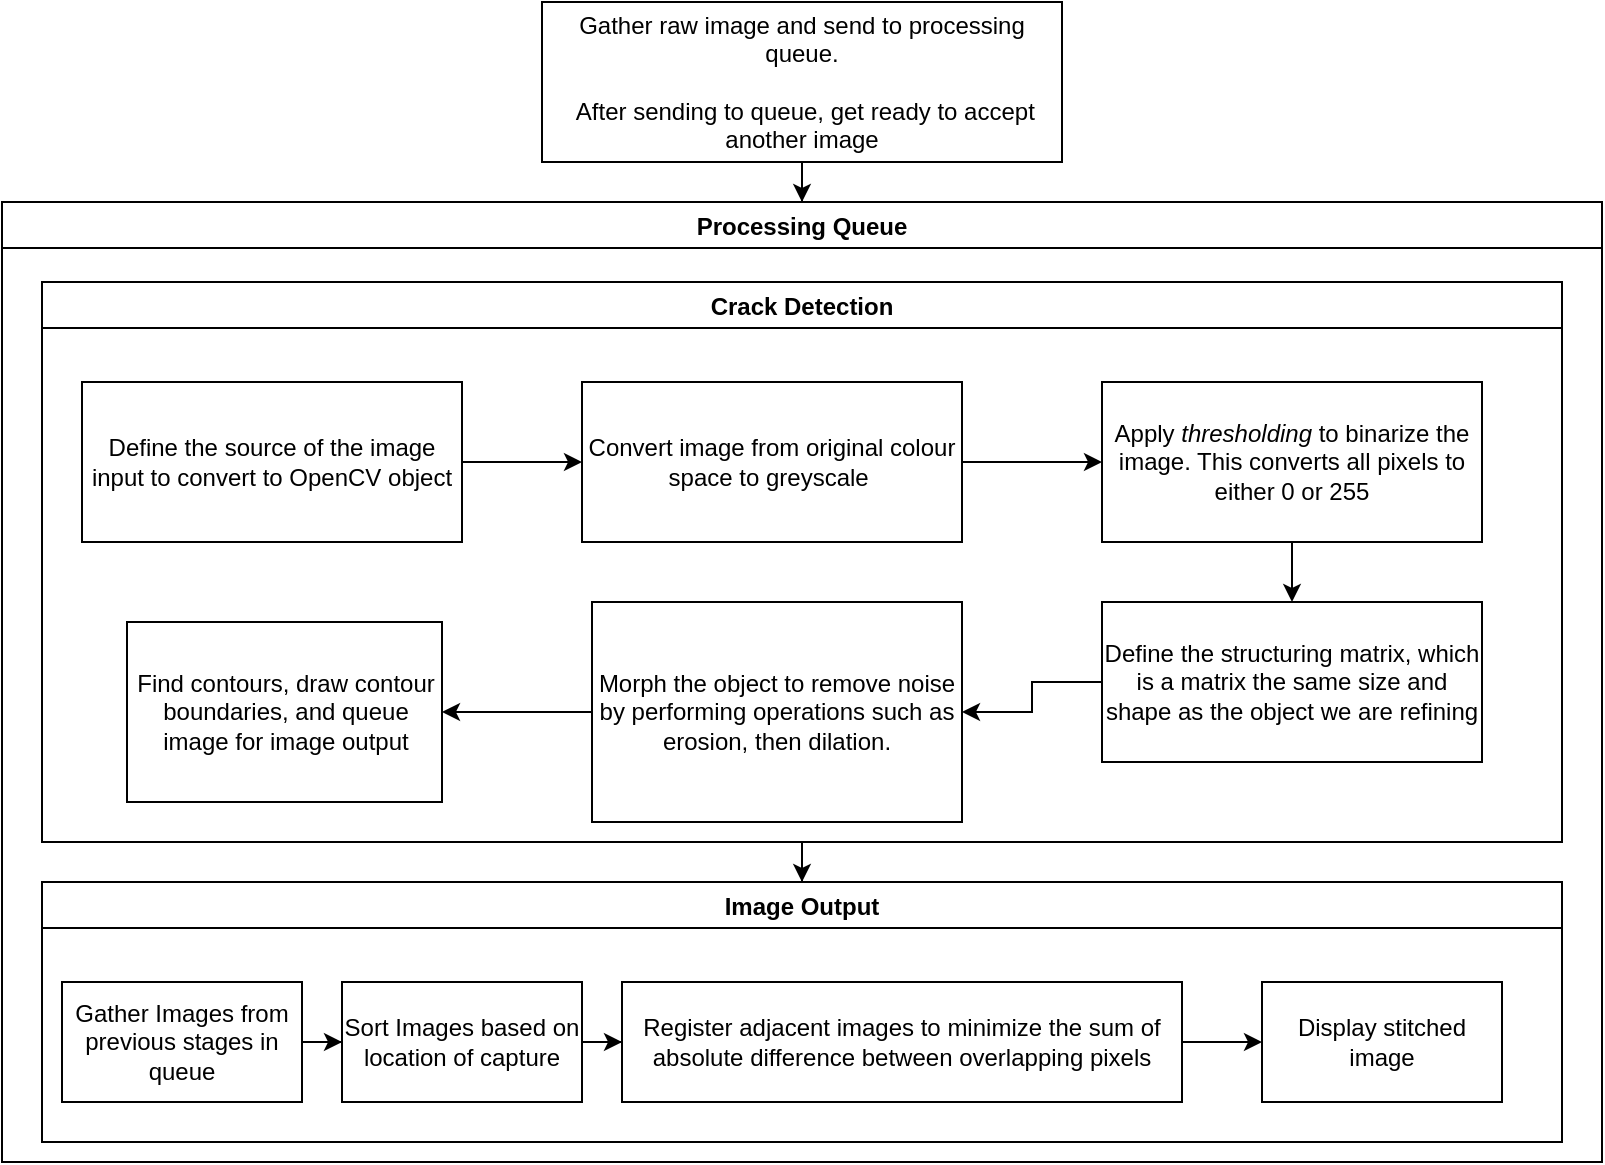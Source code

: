 <mxfile version="20.4.0" type="google"><diagram id="wz6EYXSWliHqwZFpeX9I" name="Page-1"><mxGraphModel dx="1422" dy="794" grid="1" gridSize="10" guides="1" tooltips="1" connect="1" arrows="1" fold="1" page="1" pageScale="1" pageWidth="850" pageHeight="1100" math="0" shadow="0"><root><mxCell id="0"/><mxCell id="1" parent="0"/><mxCell id="HeBUwaxdrWjtAZzsFY_v-1" style="edgeStyle=orthogonalEdgeStyle;rounded=0;orthogonalLoop=1;jettySize=auto;html=1;entryX=0.5;entryY=0;entryDx=0;entryDy=0;" parent="1" source="HeBUwaxdrWjtAZzsFY_v-2" target="HeBUwaxdrWjtAZzsFY_v-3" edge="1"><mxGeometry relative="1" as="geometry"/></mxCell><mxCell id="HeBUwaxdrWjtAZzsFY_v-2" value="Gather raw image and send to processing queue.&lt;br&gt;&lt;br&gt;&amp;nbsp;After sending to queue, get ready to accept another image" style="rounded=0;whiteSpace=wrap;html=1;" parent="1" vertex="1"><mxGeometry x="290" y="20" width="260" height="80" as="geometry"/></mxCell><mxCell id="HeBUwaxdrWjtAZzsFY_v-3" value="Processing Queue" style="swimlane;" parent="1" vertex="1"><mxGeometry x="20" y="120" width="800" height="480" as="geometry"/></mxCell><mxCell id="HeBUwaxdrWjtAZzsFY_v-15" style="edgeStyle=orthogonalEdgeStyle;rounded=0;orthogonalLoop=1;jettySize=auto;html=1;entryX=0.5;entryY=0;entryDx=0;entryDy=0;" parent="HeBUwaxdrWjtAZzsFY_v-3" source="HeBUwaxdrWjtAZzsFY_v-11" target="HeBUwaxdrWjtAZzsFY_v-14" edge="1"><mxGeometry relative="1" as="geometry"/></mxCell><mxCell id="HeBUwaxdrWjtAZzsFY_v-11" value="Crack Detection" style="swimlane;" parent="HeBUwaxdrWjtAZzsFY_v-3" vertex="1"><mxGeometry x="20" y="40" width="760" height="280" as="geometry"/></mxCell><mxCell id="HeBUwaxdrWjtAZzsFY_v-4" value="Define the source of the image input to convert to OpenCV object" style="rounded=0;whiteSpace=wrap;html=1;" parent="HeBUwaxdrWjtAZzsFY_v-11" vertex="1"><mxGeometry x="20" y="50" width="190" height="80" as="geometry"/></mxCell><mxCell id="HeBUwaxdrWjtAZzsFY_v-5" value="Convert image from original colour space to greyscale&amp;nbsp;" style="rounded=0;whiteSpace=wrap;html=1;" parent="HeBUwaxdrWjtAZzsFY_v-11" vertex="1"><mxGeometry x="270" y="50" width="190" height="80" as="geometry"/></mxCell><mxCell id="HeBUwaxdrWjtAZzsFY_v-6" value="" style="edgeStyle=orthogonalEdgeStyle;rounded=0;orthogonalLoop=1;jettySize=auto;html=1;exitX=1;exitY=0.5;exitDx=0;exitDy=0;" parent="HeBUwaxdrWjtAZzsFY_v-11" source="HeBUwaxdrWjtAZzsFY_v-4" target="HeBUwaxdrWjtAZzsFY_v-5" edge="1"><mxGeometry relative="1" as="geometry"/></mxCell><mxCell id="HeBUwaxdrWjtAZzsFY_v-7" value="Apply &lt;i&gt;thresholding &lt;/i&gt;to binarize the image. This converts all pixels to either 0 or 255" style="rounded=0;whiteSpace=wrap;html=1;" parent="HeBUwaxdrWjtAZzsFY_v-11" vertex="1"><mxGeometry x="530" y="50" width="190" height="80" as="geometry"/></mxCell><mxCell id="HeBUwaxdrWjtAZzsFY_v-8" value="" style="edgeStyle=orthogonalEdgeStyle;rounded=0;orthogonalLoop=1;jettySize=auto;html=1;exitX=1;exitY=0.5;exitDx=0;exitDy=0;" parent="HeBUwaxdrWjtAZzsFY_v-11" source="HeBUwaxdrWjtAZzsFY_v-5" target="HeBUwaxdrWjtAZzsFY_v-7" edge="1"><mxGeometry relative="1" as="geometry"/></mxCell><mxCell id="3qsngnkk45YEO6__k5qY-3" value="" style="edgeStyle=orthogonalEdgeStyle;rounded=0;orthogonalLoop=1;jettySize=auto;html=1;fontSize=9;" parent="HeBUwaxdrWjtAZzsFY_v-11" source="HeBUwaxdrWjtAZzsFY_v-9" target="3qsngnkk45YEO6__k5qY-2" edge="1"><mxGeometry relative="1" as="geometry"/></mxCell><mxCell id="HeBUwaxdrWjtAZzsFY_v-9" value="Define the structuring matrix, which is a matrix the same size and shape as the object we are refining" style="rounded=0;whiteSpace=wrap;html=1;" parent="HeBUwaxdrWjtAZzsFY_v-11" vertex="1"><mxGeometry x="530" y="160" width="190" height="80" as="geometry"/></mxCell><mxCell id="HeBUwaxdrWjtAZzsFY_v-10" value="" style="edgeStyle=orthogonalEdgeStyle;rounded=0;orthogonalLoop=1;jettySize=auto;html=1;exitX=0.5;exitY=1;exitDx=0;exitDy=0;" parent="HeBUwaxdrWjtAZzsFY_v-11" source="HeBUwaxdrWjtAZzsFY_v-7" target="HeBUwaxdrWjtAZzsFY_v-9" edge="1"><mxGeometry relative="1" as="geometry"/></mxCell><mxCell id="3qsngnkk45YEO6__k5qY-5" value="" style="edgeStyle=orthogonalEdgeStyle;rounded=0;orthogonalLoop=1;jettySize=auto;html=1;fontSize=9;" parent="HeBUwaxdrWjtAZzsFY_v-11" source="3qsngnkk45YEO6__k5qY-2" target="3qsngnkk45YEO6__k5qY-4" edge="1"><mxGeometry relative="1" as="geometry"/></mxCell><mxCell id="3qsngnkk45YEO6__k5qY-2" value="Morph the object to remove noise by performing operations such as erosion, then dilation." style="rounded=0;whiteSpace=wrap;html=1;" parent="HeBUwaxdrWjtAZzsFY_v-11" vertex="1"><mxGeometry x="275" y="160" width="185" height="110" as="geometry"/></mxCell><mxCell id="3qsngnkk45YEO6__k5qY-4" value="Find contours, draw contour boundaries, and queue image for image output" style="rounded=0;whiteSpace=wrap;html=1;" parent="HeBUwaxdrWjtAZzsFY_v-11" vertex="1"><mxGeometry x="42.5" y="170" width="157.5" height="90" as="geometry"/></mxCell><mxCell id="HeBUwaxdrWjtAZzsFY_v-14" value="Image Output" style="swimlane;" parent="HeBUwaxdrWjtAZzsFY_v-3" vertex="1"><mxGeometry x="20" y="340" width="760" height="130" as="geometry"/></mxCell><mxCell id="HeBUwaxdrWjtAZzsFY_v-18" value="" style="edgeStyle=orthogonalEdgeStyle;rounded=0;orthogonalLoop=1;jettySize=auto;html=1;" parent="HeBUwaxdrWjtAZzsFY_v-14" source="HeBUwaxdrWjtAZzsFY_v-16" target="HeBUwaxdrWjtAZzsFY_v-17" edge="1"><mxGeometry relative="1" as="geometry"/></mxCell><mxCell id="HeBUwaxdrWjtAZzsFY_v-16" value="Gather Images from previous stages in queue" style="rounded=0;whiteSpace=wrap;html=1;" parent="HeBUwaxdrWjtAZzsFY_v-14" vertex="1"><mxGeometry x="10" y="50" width="120" height="60" as="geometry"/></mxCell><mxCell id="HeBUwaxdrWjtAZzsFY_v-20" value="" style="edgeStyle=orthogonalEdgeStyle;rounded=0;orthogonalLoop=1;jettySize=auto;html=1;" parent="HeBUwaxdrWjtAZzsFY_v-14" source="HeBUwaxdrWjtAZzsFY_v-17" target="HeBUwaxdrWjtAZzsFY_v-19" edge="1"><mxGeometry relative="1" as="geometry"/></mxCell><mxCell id="HeBUwaxdrWjtAZzsFY_v-17" value="Sort Images based on location of capture" style="rounded=0;whiteSpace=wrap;html=1;" parent="HeBUwaxdrWjtAZzsFY_v-14" vertex="1"><mxGeometry x="150" y="50" width="120" height="60" as="geometry"/></mxCell><mxCell id="HeBUwaxdrWjtAZzsFY_v-24" value="" style="edgeStyle=orthogonalEdgeStyle;rounded=0;orthogonalLoop=1;jettySize=auto;html=1;" parent="HeBUwaxdrWjtAZzsFY_v-14" source="HeBUwaxdrWjtAZzsFY_v-19" target="HeBUwaxdrWjtAZzsFY_v-23" edge="1"><mxGeometry relative="1" as="geometry"/></mxCell><mxCell id="HeBUwaxdrWjtAZzsFY_v-19" value="Register adjacent images to minimize the sum of absolute difference between overlapping pixels" style="rounded=0;whiteSpace=wrap;html=1;" parent="HeBUwaxdrWjtAZzsFY_v-14" vertex="1"><mxGeometry x="290" y="50" width="280" height="60" as="geometry"/></mxCell><mxCell id="HeBUwaxdrWjtAZzsFY_v-23" value="Display stitched image" style="whiteSpace=wrap;html=1;rounded=0;" parent="HeBUwaxdrWjtAZzsFY_v-14" vertex="1"><mxGeometry x="610" y="50" width="120" height="60" as="geometry"/></mxCell></root></mxGraphModel></diagram></mxfile>